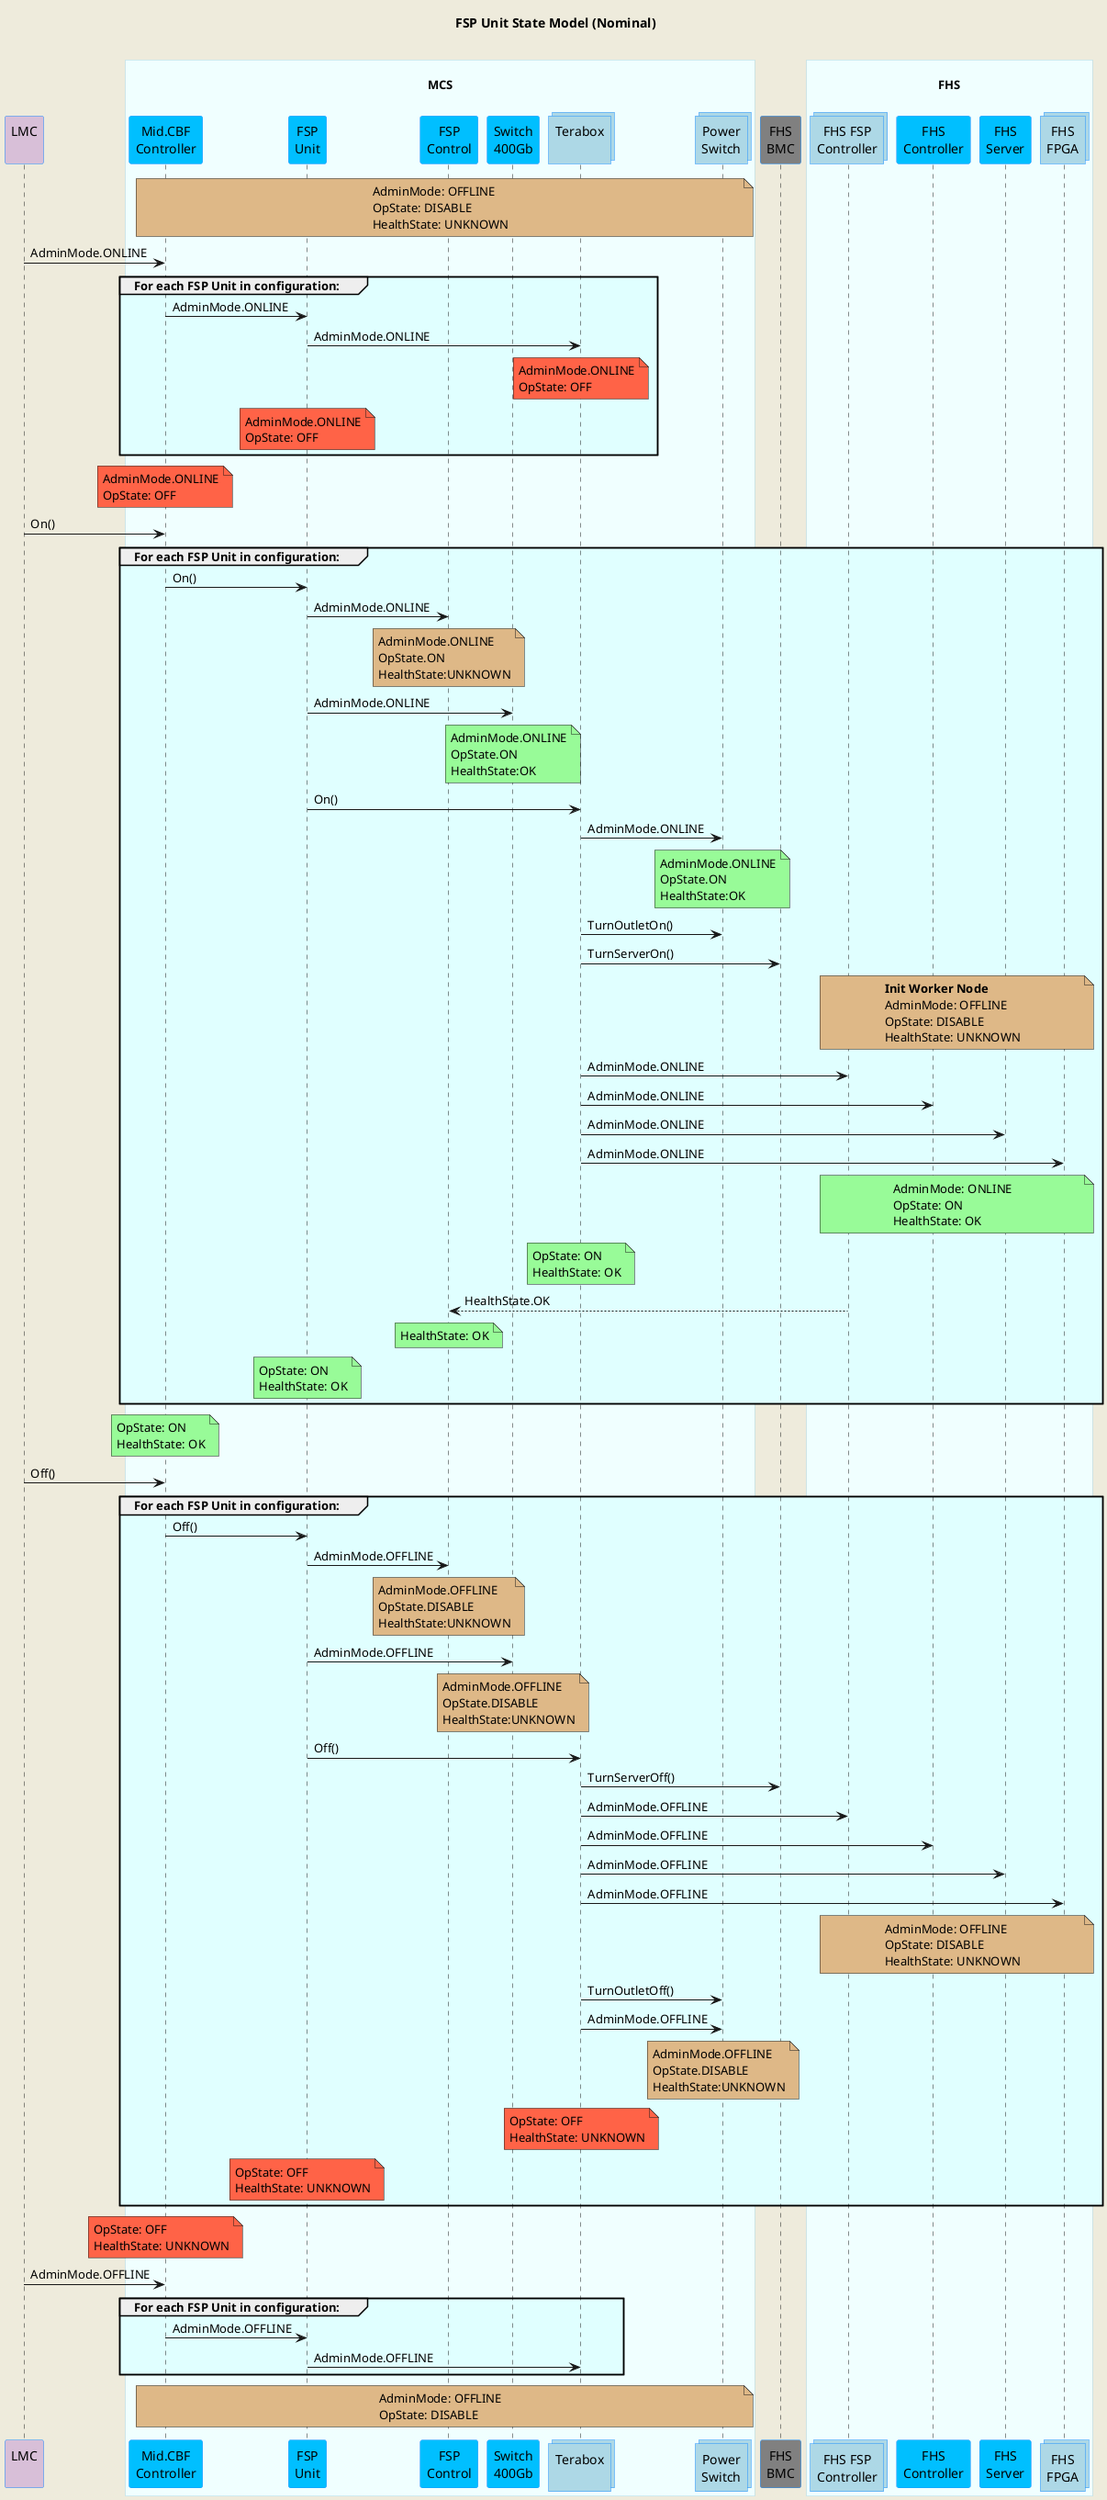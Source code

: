 @startuml
'https://plantuml.com/sequence-diagram
skinparam backgroundColor #EEEBDC
skinparam sequence {
ParticipantBorderColor DodgerBlue
ParticipantBackgroundColor DeepSkyBlue
ActorBorderColor DarkGreen
ActorBackgroundColor Green
BoxBorderColor LightBlue
BoxBackgroundColor #F0FFFF
}
skinparam collections {
  BackGroundColor LightBlue
  BorderColor DodgerBlue
}
skinparam database {
  BackgroundColor LightGreen
  BorderColor DarkGreen
}
title FSP Unit State Model (Nominal)\n
participant "LMC\n" as lmc #Thistle
box "\nMCS\n"
  participant "Mid.CBF\nController" as controller
  participant "FSP\nUnit" as fsp_unit
  participant "FSP\nControl" as fsp_cont_mcs
  participant "Switch\n400Gb" as switch
  collections "Terabox\n" as terabox
  collections "Power\nSwitch" as ps
end box
' participant "Local\nCache" as cache #Salmon
' participant "PDU\n" as pdu #Orange
participant "FHS\nBMC" as fhs_bmc #Grey
' participant "FPGA\nBMC" as fpga_bmc #Grey
box "\nFHS\n"
    collections "FHS FSP\nController" as fsp_cont

    participant "FHS\nController" as fhs_cont
    participant "FHS\nServer" as fhs_cpu
    collections "FHS\nFPGA" as fhs_fpga
end box

note over controller, ps #BurlyWood  : AdminMode: OFFLINE\nOpState: DISABLE\nHealthState: UNKNOWN

lmc             ->  controller      : AdminMode.ONLINE
group #LightCyan For each FSP Unit in configuration:
    controller      ->  fsp_unit        : AdminMode.ONLINE
    fsp_unit        ->  terabox         : AdminMode.ONLINE
    note over           terabox     #Tomato    : AdminMode.ONLINE\nOpState: OFF
    note over           fsp_unit    #Tomato    : AdminMode.ONLINE\nOpState: OFF
end group
note over           controller   #Tomato   : AdminMode.ONLINE\nOpState: OFF

lmc             ->  controller      : On()
group #LightCyan For each FSP Unit in configuration:
    controller      ->  fsp_unit        : On()
    fsp_unit        ->  fsp_cont_mcs    : AdminMode.ONLINE
    note over           fsp_cont_mcs      #BurlyWood    : AdminMode.ONLINE\nOpState.ON\nHealthState:UNKNOWN
    fsp_unit        ->  switch          : AdminMode.ONLINE
    note over           switch      #PaleGreen    : AdminMode.ONLINE\nOpState.ON\nHealthState:OK
    fsp_unit        ->  terabox         : On()
    terabox         ->  ps              : AdminMode.ONLINE
    note over           ps          #PaleGreen    : AdminMode.ONLINE\nOpState.ON\nHealthState:OK
    terabox         ->  ps              : TurnOutletOn()
    terabox         ->  fhs_bmc         : TurnServerOn()
    note over fsp_cont, fhs_fpga    #BurlyWood    : **Init Worker Node**\nAdminMode: OFFLINE\nOpState: DISABLE\nHealthState: UNKNOWN
    terabox       ->  fsp_cont          : AdminMode.ONLINE
    terabox       ->  fhs_cont          : AdminMode.ONLINE
    terabox       ->  fhs_cpu           : AdminMode.ONLINE
    terabox       ->  fhs_fpga          : AdminMode.ONLINE
    note over fsp_cont, fhs_fpga     #PaleGreen   : AdminMode: ONLINE\nOpState: ON\nHealthState: OK
    note over terabox   #PaleGreen      : OpState: ON\nHealthState: OK
    fsp_cont     -->  fsp_cont_mcs      : HealthState.OK
    note over fsp_cont_mcs   #PaleGreen : HealthState: OK
    note over fsp_unit  #PaleGreen      : OpState: ON\nHealthState: OK
end group
note over controller    #PaleGreen      : OpState: ON\nHealthState: OK

lmc             ->  controller      : Off()
group #LightCyan For each FSP Unit in configuration:
    controller      ->  fsp_unit        : Off()
    fsp_unit        ->  fsp_cont_mcs    : AdminMode.OFFLINE
    note over fsp_cont_mcs  #BurlyWood  : AdminMode.OFFLINE\nOpState.DISABLE\nHealthState:UNKNOWN
    fsp_unit        ->  switch          : AdminMode.OFFLINE
    note over  switch       #BurlyWood  : AdminMode.OFFLINE\nOpState.DISABLE\nHealthState:UNKNOWN
    fsp_unit        ->  terabox         : Off()
    terabox         ->  fhs_bmc         : TurnServerOff()
    terabox       ->  fsp_cont          : AdminMode.OFFLINE
    terabox       ->  fhs_cont          : AdminMode.OFFLINE
    terabox       ->  fhs_cpu           : AdminMode.OFFLINE
    terabox       ->  fhs_fpga          : AdminMode.OFFLINE
    note over fsp_cont, fhs_fpga    #BurlyWood    : AdminMode: OFFLINE\nOpState: DISABLE\nHealthState: UNKNOWN
    terabox         ->  ps              : TurnOutletOff()
    terabox         ->  ps              : AdminMode.OFFLINE
    note over           ps          #BurlyWood    : AdminMode.OFFLINE\nOpState.DISABLE\nHealthState:UNKNOWN 
    note over terabox   #Tomato      : OpState: OFF\nHealthState: UNKNOWN
    note over fsp_unit  #Tomato      : OpState: OFF\nHealthState: UNKNOWN
end group
note over controller    #Tomato      : OpState: OFF\nHealthState: UNKNOWN

lmc             ->  controller      : AdminMode.OFFLINE
group #LightCyan For each FSP Unit in configuration:
    controller      ->  fsp_unit        : AdminMode.OFFLINE
    fsp_unit        ->  terabox         : AdminMode.OFFLINE
end group
note over controller, ps #BurlyWood  : AdminMode: OFFLINE\nOpState: DISABLE


@enduml